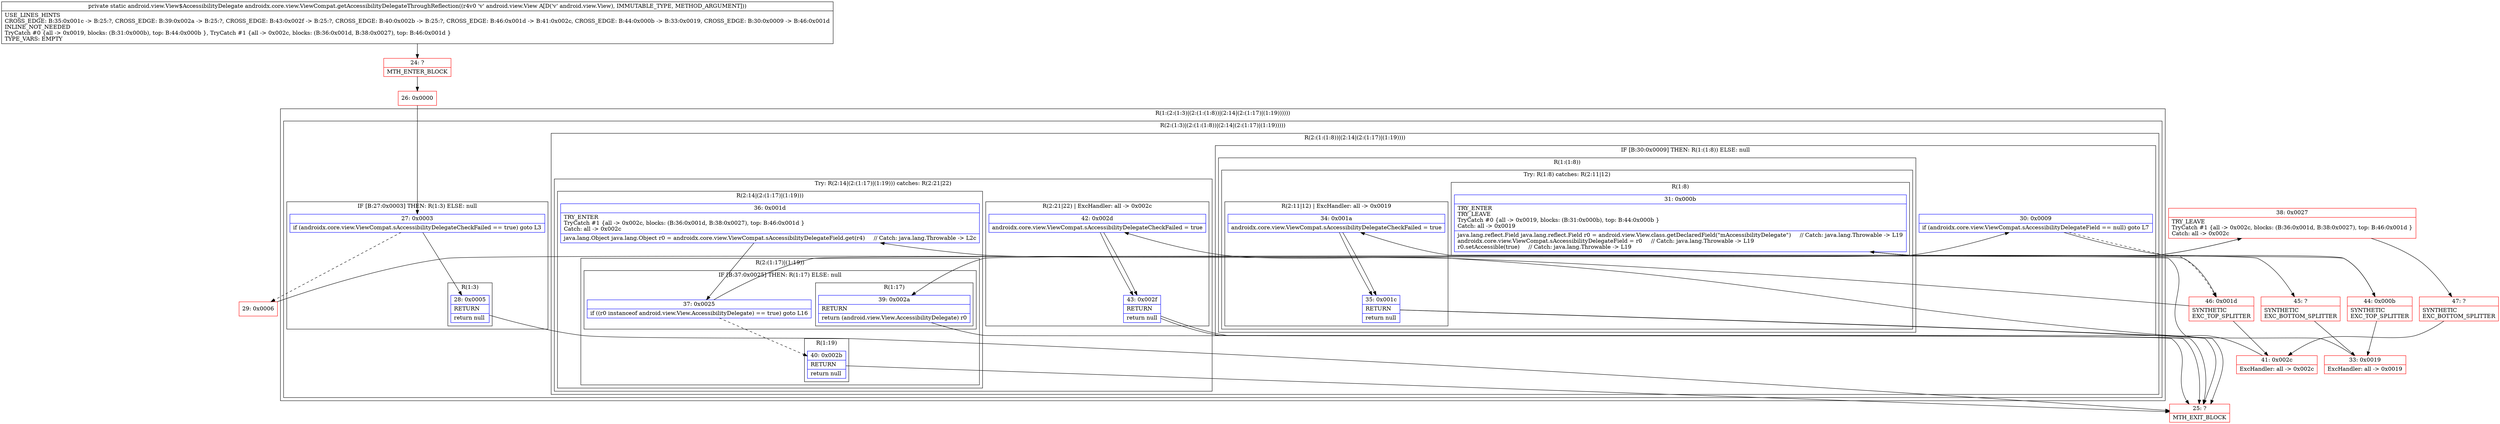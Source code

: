 digraph "CFG forandroidx.core.view.ViewCompat.getAccessibilityDelegateThroughReflection(Landroid\/view\/View;)Landroid\/view\/View$AccessibilityDelegate;" {
subgraph cluster_Region_2081402696 {
label = "R(1:(2:(1:3)|(2:(1:(1:8))|(2:14|(2:(1:17)|(1:19))))))";
node [shape=record,color=blue];
subgraph cluster_Region_1721308928 {
label = "R(2:(1:3)|(2:(1:(1:8))|(2:14|(2:(1:17)|(1:19)))))";
node [shape=record,color=blue];
subgraph cluster_IfRegion_1291838777 {
label = "IF [B:27:0x0003] THEN: R(1:3) ELSE: null";
node [shape=record,color=blue];
Node_27 [shape=record,label="{27\:\ 0x0003|if (androidx.core.view.ViewCompat.sAccessibilityDelegateCheckFailed == true) goto L3\l}"];
subgraph cluster_Region_993194050 {
label = "R(1:3)";
node [shape=record,color=blue];
Node_28 [shape=record,label="{28\:\ 0x0005|RETURN\l|return null\l}"];
}
}
subgraph cluster_Region_977694083 {
label = "R(2:(1:(1:8))|(2:14|(2:(1:17)|(1:19))))";
node [shape=record,color=blue];
subgraph cluster_IfRegion_340352220 {
label = "IF [B:30:0x0009] THEN: R(1:(1:8)) ELSE: null";
node [shape=record,color=blue];
Node_30 [shape=record,label="{30\:\ 0x0009|if (androidx.core.view.ViewCompat.sAccessibilityDelegateField == null) goto L7\l}"];
subgraph cluster_Region_657237313 {
label = "R(1:(1:8))";
node [shape=record,color=blue];
subgraph cluster_TryCatchRegion_187752710 {
label = "Try: R(1:8) catches: R(2:11|12)";
node [shape=record,color=blue];
subgraph cluster_Region_717858799 {
label = "R(1:8)";
node [shape=record,color=blue];
Node_31 [shape=record,label="{31\:\ 0x000b|TRY_ENTER\lTRY_LEAVE\lTryCatch #0 \{all \-\> 0x0019, blocks: (B:31:0x000b), top: B:44:0x000b \}\lCatch: all \-\> 0x0019\l|java.lang.reflect.Field java.lang.reflect.Field r0 = android.view.View.class.getDeclaredField(\"mAccessibilityDelegate\")     \/\/ Catch: java.lang.Throwable \-\> L19\landroidx.core.view.ViewCompat.sAccessibilityDelegateField = r0     \/\/ Catch: java.lang.Throwable \-\> L19\lr0.setAccessible(true)     \/\/ Catch: java.lang.Throwable \-\> L19\l}"];
}
subgraph cluster_Region_34848662 {
label = "R(2:11|12) | ExcHandler: all \-\> 0x0019\l";
node [shape=record,color=blue];
Node_34 [shape=record,label="{34\:\ 0x001a|androidx.core.view.ViewCompat.sAccessibilityDelegateCheckFailed = true\l}"];
Node_35 [shape=record,label="{35\:\ 0x001c|RETURN\l|return null\l}"];
}
}
}
}
subgraph cluster_TryCatchRegion_1558359220 {
label = "Try: R(2:14|(2:(1:17)|(1:19))) catches: R(2:21|22)";
node [shape=record,color=blue];
subgraph cluster_Region_1240631982 {
label = "R(2:14|(2:(1:17)|(1:19)))";
node [shape=record,color=blue];
Node_36 [shape=record,label="{36\:\ 0x001d|TRY_ENTER\lTryCatch #1 \{all \-\> 0x002c, blocks: (B:36:0x001d, B:38:0x0027), top: B:46:0x001d \}\lCatch: all \-\> 0x002c\l|java.lang.Object java.lang.Object r0 = androidx.core.view.ViewCompat.sAccessibilityDelegateField.get(r4)     \/\/ Catch: java.lang.Throwable \-\> L2c\l}"];
subgraph cluster_Region_505810116 {
label = "R(2:(1:17)|(1:19))";
node [shape=record,color=blue];
subgraph cluster_IfRegion_269698341 {
label = "IF [B:37:0x0025] THEN: R(1:17) ELSE: null";
node [shape=record,color=blue];
Node_37 [shape=record,label="{37\:\ 0x0025|if ((r0 instanceof android.view.View.AccessibilityDelegate) == true) goto L16\l}"];
subgraph cluster_Region_1569869851 {
label = "R(1:17)";
node [shape=record,color=blue];
Node_39 [shape=record,label="{39\:\ 0x002a|RETURN\l|return (android.view.View.AccessibilityDelegate) r0\l}"];
}
}
subgraph cluster_Region_311621335 {
label = "R(1:19)";
node [shape=record,color=blue];
Node_40 [shape=record,label="{40\:\ 0x002b|RETURN\l|return null\l}"];
}
}
}
subgraph cluster_Region_232920092 {
label = "R(2:21|22) | ExcHandler: all \-\> 0x002c\l";
node [shape=record,color=blue];
Node_42 [shape=record,label="{42\:\ 0x002d|androidx.core.view.ViewCompat.sAccessibilityDelegateCheckFailed = true\l}"];
Node_43 [shape=record,label="{43\:\ 0x002f|RETURN\l|return null\l}"];
}
}
}
}
}
subgraph cluster_Region_34848662 {
label = "R(2:11|12) | ExcHandler: all \-\> 0x0019\l";
node [shape=record,color=blue];
Node_34 [shape=record,label="{34\:\ 0x001a|androidx.core.view.ViewCompat.sAccessibilityDelegateCheckFailed = true\l}"];
Node_35 [shape=record,label="{35\:\ 0x001c|RETURN\l|return null\l}"];
}
subgraph cluster_Region_232920092 {
label = "R(2:21|22) | ExcHandler: all \-\> 0x002c\l";
node [shape=record,color=blue];
Node_42 [shape=record,label="{42\:\ 0x002d|androidx.core.view.ViewCompat.sAccessibilityDelegateCheckFailed = true\l}"];
Node_43 [shape=record,label="{43\:\ 0x002f|RETURN\l|return null\l}"];
}
Node_24 [shape=record,color=red,label="{24\:\ ?|MTH_ENTER_BLOCK\l}"];
Node_26 [shape=record,color=red,label="{26\:\ 0x0000}"];
Node_25 [shape=record,color=red,label="{25\:\ ?|MTH_EXIT_BLOCK\l}"];
Node_29 [shape=record,color=red,label="{29\:\ 0x0006}"];
Node_44 [shape=record,color=red,label="{44\:\ 0x000b|SYNTHETIC\lEXC_TOP_SPLITTER\l}"];
Node_45 [shape=record,color=red,label="{45\:\ ?|SYNTHETIC\lEXC_BOTTOM_SPLITTER\l}"];
Node_33 [shape=record,color=red,label="{33\:\ 0x0019|ExcHandler: all \-\> 0x0019\l}"];
Node_46 [shape=record,color=red,label="{46\:\ 0x001d|SYNTHETIC\lEXC_TOP_SPLITTER\l}"];
Node_38 [shape=record,color=red,label="{38\:\ 0x0027|TRY_LEAVE\lTryCatch #1 \{all \-\> 0x002c, blocks: (B:36:0x001d, B:38:0x0027), top: B:46:0x001d \}\lCatch: all \-\> 0x002c\l}"];
Node_47 [shape=record,color=red,label="{47\:\ ?|SYNTHETIC\lEXC_BOTTOM_SPLITTER\l}"];
Node_41 [shape=record,color=red,label="{41\:\ 0x002c|ExcHandler: all \-\> 0x002c\l}"];
MethodNode[shape=record,label="{private static android.view.View$AccessibilityDelegate androidx.core.view.ViewCompat.getAccessibilityDelegateThroughReflection((r4v0 'v' android.view.View A[D('v' android.view.View), IMMUTABLE_TYPE, METHOD_ARGUMENT]))  | USE_LINES_HINTS\lCROSS_EDGE: B:35:0x001c \-\> B:25:?, CROSS_EDGE: B:39:0x002a \-\> B:25:?, CROSS_EDGE: B:43:0x002f \-\> B:25:?, CROSS_EDGE: B:40:0x002b \-\> B:25:?, CROSS_EDGE: B:46:0x001d \-\> B:41:0x002c, CROSS_EDGE: B:44:0x000b \-\> B:33:0x0019, CROSS_EDGE: B:30:0x0009 \-\> B:46:0x001d\lINLINE_NOT_NEEDED\lTryCatch #0 \{all \-\> 0x0019, blocks: (B:31:0x000b), top: B:44:0x000b \}, TryCatch #1 \{all \-\> 0x002c, blocks: (B:36:0x001d, B:38:0x0027), top: B:46:0x001d \}\lTYPE_VARS: EMPTY\l}"];
MethodNode -> Node_24;Node_27 -> Node_28;
Node_27 -> Node_29[style=dashed];
Node_28 -> Node_25;
Node_30 -> Node_44;
Node_30 -> Node_46[style=dashed];
Node_31 -> Node_45;
Node_31 -> Node_46;
Node_34 -> Node_35;
Node_35 -> Node_25;
Node_36 -> Node_37;
Node_37 -> Node_38;
Node_37 -> Node_40[style=dashed];
Node_39 -> Node_25;
Node_40 -> Node_25;
Node_42 -> Node_43;
Node_43 -> Node_25;
Node_34 -> Node_35;
Node_35 -> Node_25;
Node_42 -> Node_43;
Node_43 -> Node_25;
Node_24 -> Node_26;
Node_26 -> Node_27;
Node_29 -> Node_30;
Node_44 -> Node_31;
Node_44 -> Node_33;
Node_45 -> Node_33;
Node_33 -> Node_34;
Node_46 -> Node_36;
Node_46 -> Node_41;
Node_38 -> Node_39;
Node_38 -> Node_47;
Node_47 -> Node_41;
Node_41 -> Node_42;
}

